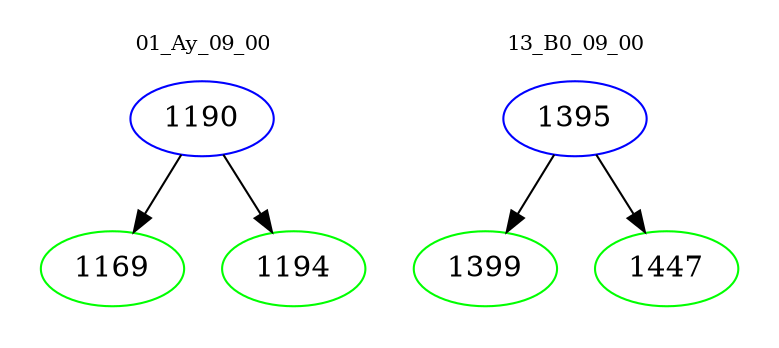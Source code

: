digraph{
subgraph cluster_0 {
color = white
label = "01_Ay_09_00";
fontsize=10;
T0_1190 [label="1190", color="blue"]
T0_1190 -> T0_1169 [color="black"]
T0_1169 [label="1169", color="green"]
T0_1190 -> T0_1194 [color="black"]
T0_1194 [label="1194", color="green"]
}
subgraph cluster_1 {
color = white
label = "13_B0_09_00";
fontsize=10;
T1_1395 [label="1395", color="blue"]
T1_1395 -> T1_1399 [color="black"]
T1_1399 [label="1399", color="green"]
T1_1395 -> T1_1447 [color="black"]
T1_1447 [label="1447", color="green"]
}
}
